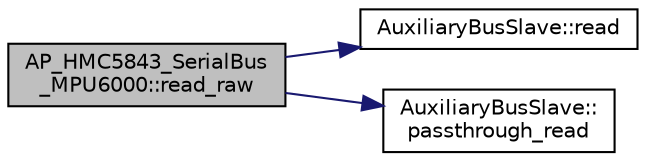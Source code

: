 digraph "AP_HMC5843_SerialBus_MPU6000::read_raw"
{
 // INTERACTIVE_SVG=YES
  edge [fontname="Helvetica",fontsize="10",labelfontname="Helvetica",labelfontsize="10"];
  node [fontname="Helvetica",fontsize="10",shape=record];
  rankdir="LR";
  Node1 [label="AP_HMC5843_SerialBus\l_MPU6000::read_raw",height=0.2,width=0.4,color="black", fillcolor="grey75", style="filled", fontcolor="black"];
  Node1 -> Node2 [color="midnightblue",fontsize="10",style="solid",fontname="Helvetica"];
  Node2 [label="AuxiliaryBusSlave::read",height=0.2,width=0.4,color="black", fillcolor="white", style="filled",URL="$classAuxiliaryBusSlave.html#abb847e9c4812ab97b753a0102cad2f66"];
  Node1 -> Node3 [color="midnightblue",fontsize="10",style="solid",fontname="Helvetica"];
  Node3 [label="AuxiliaryBusSlave::\lpassthrough_read",height=0.2,width=0.4,color="black", fillcolor="white", style="filled",URL="$classAuxiliaryBusSlave.html#af7418c4dfa57f80bf0f4eba9258316e5"];
}
